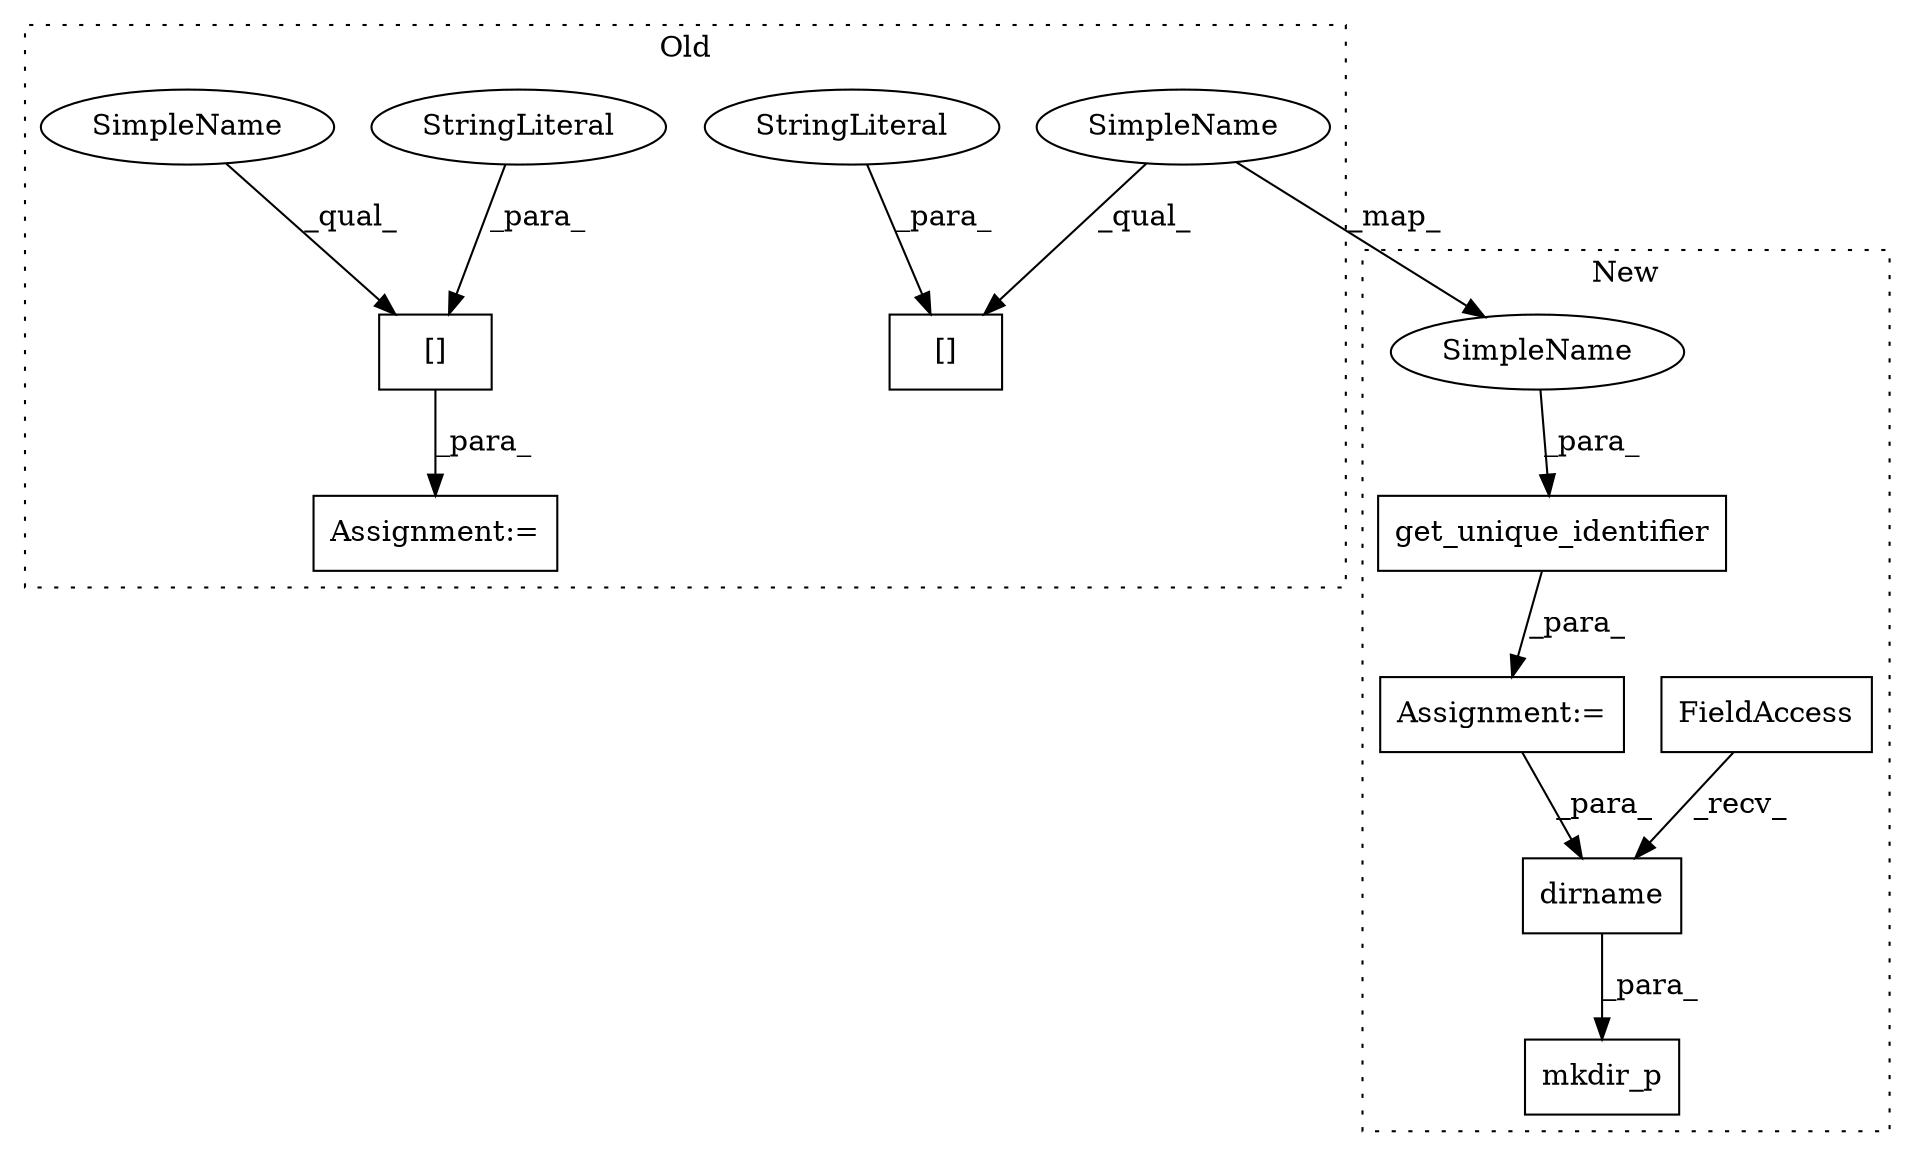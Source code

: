 digraph G {
subgraph cluster0 {
1 [label="[]" a="2" s="11367,11382" l="10,1" shape="box"];
3 [label="StringLiteral" a="45" s="11377" l="5" shape="ellipse"];
4 [label="Assignment:=" a="7" s="11394" l="1" shape="box"];
6 [label="[]" a="2" s="11395,11410" l="10,1" shape="box"];
8 [label="StringLiteral" a="45" s="11405" l="5" shape="ellipse"];
11 [label="SimpleName" a="42" s="11395" l="9" shape="ellipse"];
12 [label="SimpleName" a="42" s="11367" l="9" shape="ellipse"];
label = "Old";
style="dotted";
}
subgraph cluster1 {
2 [label="mkdir_p" a="32" s="11726,11755" l="8,1" shape="box"];
5 [label="get_unique_identifier" a="32" s="11492,11523" l="22,1" shape="box"];
7 [label="Assignment:=" a="7" s="11696" l="1" shape="box"];
9 [label="dirname" a="32" s="11742,11754" l="8,1" shape="box"];
10 [label="FieldAccess" a="22" s="11734" l="7" shape="box"];
13 [label="SimpleName" a="42" s="11514" l="9" shape="ellipse"];
label = "New";
style="dotted";
}
3 -> 1 [label="_para_"];
5 -> 7 [label="_para_"];
6 -> 4 [label="_para_"];
7 -> 9 [label="_para_"];
8 -> 6 [label="_para_"];
9 -> 2 [label="_para_"];
10 -> 9 [label="_recv_"];
11 -> 6 [label="_qual_"];
12 -> 1 [label="_qual_"];
12 -> 13 [label="_map_"];
13 -> 5 [label="_para_"];
}